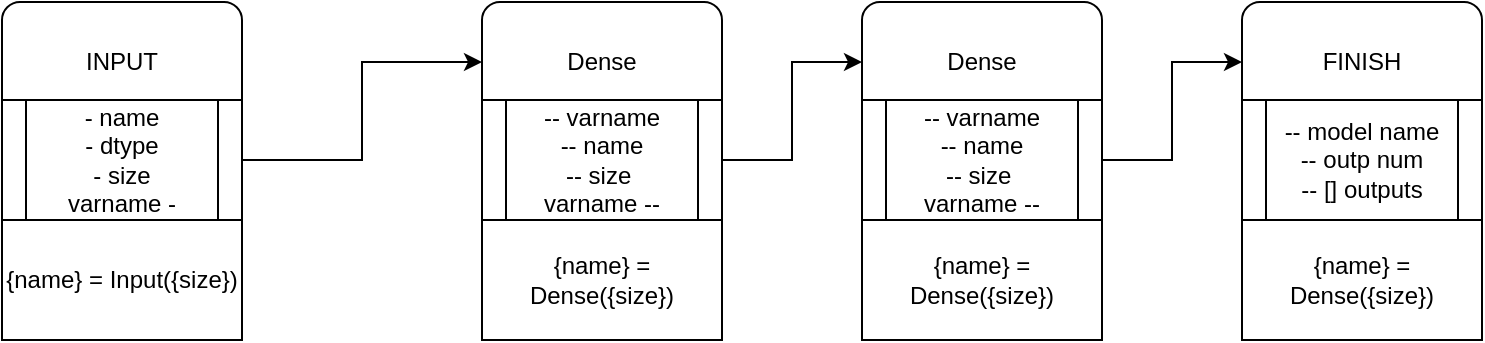 <mxfile version="12.2.2" type="device" pages="1"><diagram id="6s8YDof-iaP_jSXiLy83" name="Page-1"><mxGraphModel dx="1106" dy="830" grid="1" gridSize="10" guides="1" tooltips="1" connect="1" arrows="1" fold="1" page="1" pageScale="1" pageWidth="827" pageHeight="1169" math="0" shadow="0"><root><mxCell id="0"/><mxCell id="1" parent="0"/><mxCell id="2xtYqTa2xrHF3taQWlnr-1" value="INPUT" style="rounded=1;whiteSpace=wrap;html=1;" parent="1" vertex="1"><mxGeometry x="40" y="181" width="120" height="60" as="geometry"/></mxCell><mxCell id="2xtYqTa2xrHF3taQWlnr-2" value="FINISH" style="rounded=1;whiteSpace=wrap;html=1;" parent="1" vertex="1"><mxGeometry x="660" y="181" width="120" height="60" as="geometry"/></mxCell><mxCell id="2xtYqTa2xrHF3taQWlnr-5" style="edgeStyle=orthogonalEdgeStyle;rounded=0;orthogonalLoop=1;jettySize=auto;html=1;exitX=1;exitY=0.5;exitDx=0;exitDy=0;entryX=0;entryY=0.5;entryDx=0;entryDy=0;" parent="1" source="2xtYqTa2xrHF3taQWlnr-3" target="2xtYqTa2xrHF3taQWlnr-6" edge="1"><mxGeometry relative="1" as="geometry"><mxPoint x="240" y="290" as="targetPoint"/></mxGeometry></mxCell><mxCell id="2xtYqTa2xrHF3taQWlnr-3" value="- name&lt;br&gt;- dtype&lt;br&gt;- size&lt;br&gt;varname -" style="shape=process;whiteSpace=wrap;html=1;backgroundOutline=1;" parent="1" vertex="1"><mxGeometry x="40" y="230" width="120" height="60" as="geometry"/></mxCell><mxCell id="2xtYqTa2xrHF3taQWlnr-6" value="Dense" style="rounded=1;whiteSpace=wrap;html=1;" parent="1" vertex="1"><mxGeometry x="280" y="181" width="120" height="60" as="geometry"/></mxCell><mxCell id="2xtYqTa2xrHF3taQWlnr-12" style="edgeStyle=orthogonalEdgeStyle;rounded=0;orthogonalLoop=1;jettySize=auto;html=1;exitX=1;exitY=0.5;exitDx=0;exitDy=0;entryX=0;entryY=0.5;entryDx=0;entryDy=0;" parent="1" source="2xtYqTa2xrHF3taQWlnr-7" target="2xtYqTa2xrHF3taQWlnr-10" edge="1"><mxGeometry relative="1" as="geometry"/></mxCell><mxCell id="2xtYqTa2xrHF3taQWlnr-7" value="-- varname&lt;br&gt;-- name&lt;br&gt;-- size&amp;nbsp;&lt;br&gt;varname --" style="shape=process;whiteSpace=wrap;html=1;backgroundOutline=1;" parent="1" vertex="1"><mxGeometry x="280" y="230" width="120" height="60" as="geometry"/></mxCell><mxCell id="2xtYqTa2xrHF3taQWlnr-8" value="-- model name&lt;br&gt;-- outp num&lt;br&gt;-- [] outputs" style="shape=process;whiteSpace=wrap;html=1;backgroundOutline=1;" parent="1" vertex="1"><mxGeometry x="660" y="230" width="120" height="60" as="geometry"/></mxCell><mxCell id="2xtYqTa2xrHF3taQWlnr-10" value="Dense" style="rounded=1;whiteSpace=wrap;html=1;" parent="1" vertex="1"><mxGeometry x="470" y="181" width="120" height="60" as="geometry"/></mxCell><mxCell id="2xtYqTa2xrHF3taQWlnr-13" style="edgeStyle=orthogonalEdgeStyle;rounded=0;orthogonalLoop=1;jettySize=auto;html=1;exitX=1;exitY=0.5;exitDx=0;exitDy=0;entryX=0;entryY=0.5;entryDx=0;entryDy=0;" parent="1" source="2xtYqTa2xrHF3taQWlnr-11" target="2xtYqTa2xrHF3taQWlnr-2" edge="1"><mxGeometry relative="1" as="geometry"/></mxCell><mxCell id="2xtYqTa2xrHF3taQWlnr-11" value="-- varname&lt;br&gt;-- name&lt;br&gt;-- size&amp;nbsp;&lt;br&gt;varname --" style="shape=process;whiteSpace=wrap;html=1;backgroundOutline=1;" parent="1" vertex="1"><mxGeometry x="470" y="230" width="120" height="60" as="geometry"/></mxCell><mxCell id="2xtYqTa2xrHF3taQWlnr-16" value="&lt;span style=&quot;white-space: normal&quot;&gt;{name} = Input({size})&lt;/span&gt;" style="rounded=0;whiteSpace=wrap;html=1;" parent="1" vertex="1"><mxGeometry x="40" y="290" width="120" height="60" as="geometry"/></mxCell><mxCell id="2xtYqTa2xrHF3taQWlnr-17" value="&lt;span style=&quot;white-space: normal&quot;&gt;{name} = Dense({size})&lt;/span&gt;" style="rounded=0;whiteSpace=wrap;html=1;" parent="1" vertex="1"><mxGeometry x="280" y="290" width="120" height="60" as="geometry"/></mxCell><mxCell id="2xtYqTa2xrHF3taQWlnr-18" value="&lt;span style=&quot;white-space: normal&quot;&gt;{name} = Dense({size})&lt;/span&gt;" style="rounded=0;whiteSpace=wrap;html=1;" parent="1" vertex="1"><mxGeometry x="470" y="290" width="120" height="60" as="geometry"/></mxCell><mxCell id="2xtYqTa2xrHF3taQWlnr-19" value="&lt;span style=&quot;white-space: normal&quot;&gt;{name} = Dense({size})&lt;/span&gt;" style="rounded=0;whiteSpace=wrap;html=1;" parent="1" vertex="1"><mxGeometry x="660" y="290" width="120" height="60" as="geometry"/></mxCell></root></mxGraphModel></diagram></mxfile>